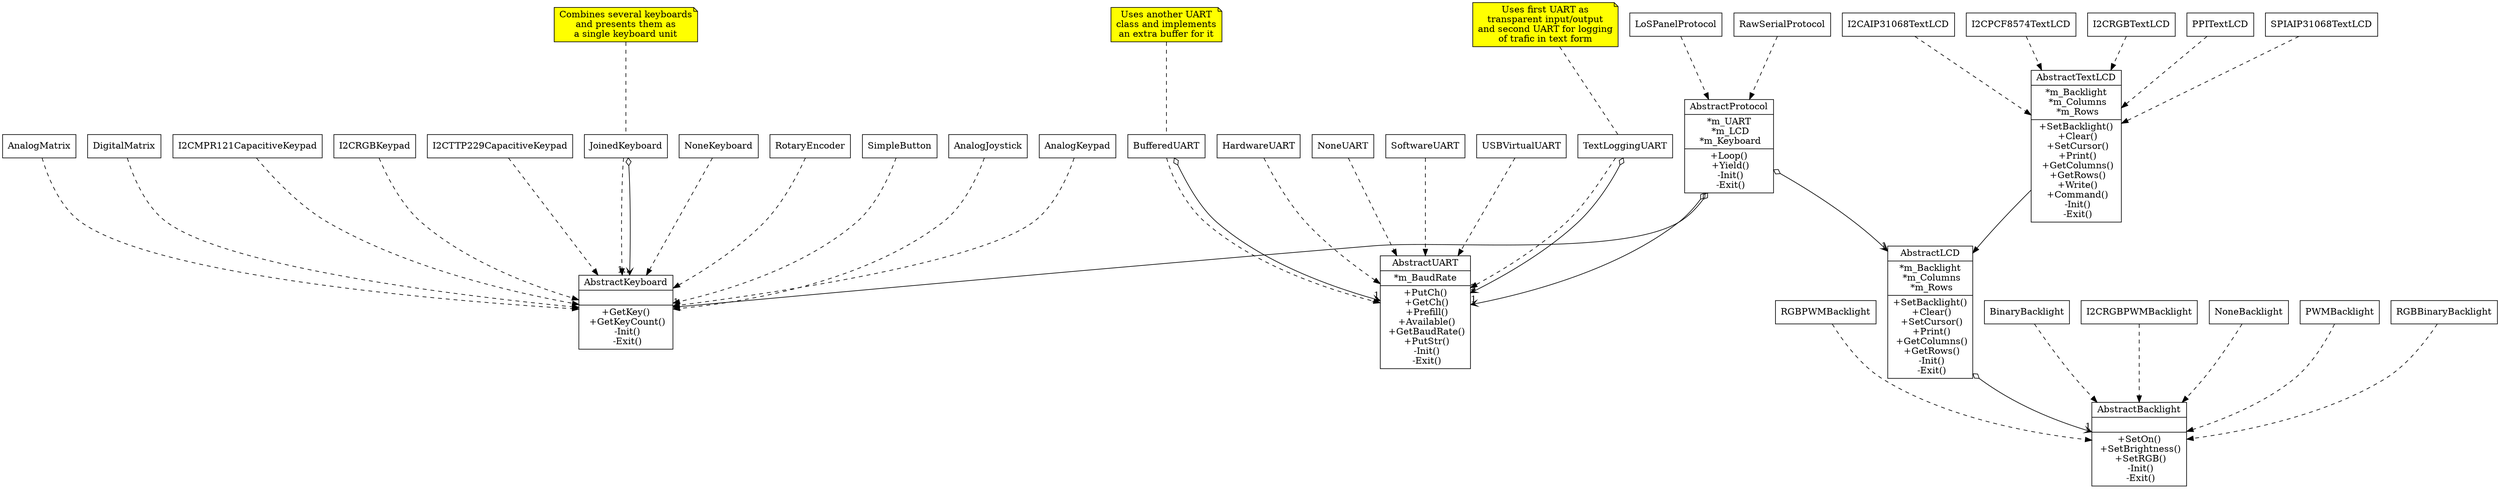digraph class_diagram {
    node [
        shape=record
    ]

    /* Main classes description */
    AbstractProtocol [
        label="{
            AbstractProtocol|
            *m_UART\n
            *m_LCD\n
            *m_Keyboard|
            +Loop()\n
            +Yield()\n
            -Init()\n
            -Exit()
        }"
    ]
    AbstractKeyboard [
        label="{
            AbstractKeyboard||
            +GetKey()\n
            +GetKeyCount()\n
            -Init()\n
            -Exit()
        }"
    ]
    AbstractUART [
        label="{
            AbstractUART|
            *m_BaudRate|
            +PutCh()\n
            +GetCh()\n
            +Prefill()\n
            +Available()\n
            +GetBaudRate()\n
            +PutStr()\n
            -Init()\n
            -Exit()
        }"
    ]
    AbstractLCD [
        label="{
            AbstractLCD|
            *m_Backlight\n
            *m_Columns\n
            *m_Rows|
            +SetBacklight()\n
            +Clear()\n
            +SetCursor()\n
            +Print()\n
            +GetColumns()\n
            +GetRows()\n
            -Init()\n
            -Exit()
        }"
    ]
    AbstractTextLCD [
        label="{
            AbstractTextLCD|
            *m_Backlight\n
            *m_Columns\n
            *m_Rows|
            +SetBacklight()\n
            +Clear()\n
            +SetCursor()\n
            +Print()\n
            +GetColumns()\n
            +GetRows()\n
            +Write()\n
            +Command()\n
            -Init()\n
            -Exit()
        }"
    ]
    AbstractBacklight [
        label="{
            AbstractBacklight||
            +SetOn()\n
            +SetBrightness()\n
            +SetRGB()\n
            -Init()\n
            -Exit()
        }"
    ]

    /* Relationships */
    BinaryBacklight->AbstractBacklight [style=dashed]
    I2CRGBPWMBacklight->AbstractBacklight [style=dashed]
    NoneBacklight->AbstractBacklight [style=dashed]
    PWMBacklight->AbstractBacklight [style=dashed]
    RGBBinaryBacklight->AbstractBacklight [style=dashed]
    RGBPWMBacklight->AbstractBacklight [style=dashed]

    AbstractTextLCD->AbstractLCD [style=solid]
    I2CAIP31068TextLCD->AbstractTextLCD [style=dashed]
    I2CPCF8574TextLCD->AbstractTextLCD [style=dashed]
    I2CRGBTextLCD->AbstractTextLCD [style=dashed]
    PPITextLCD->AbstractTextLCD [style=dashed]
    SPIAIP31068TextLCD->AbstractTextLCD [style=dashed]

    AbstractLCD->AbstractBacklight [style=solid dir=both arrowhead=open arrowtail=ediamond headlabel="1"]

    BufferedUART->AbstractUART [style=dashed]
    BufferedUART->AbstractUART [style=solid dir=both arrowhead=open arrowtail=ediamond headlabel="1"]
    note_for_BufferedUART [shape=note style=filled fillcolor=yellow label="Uses another UART\nclass and implements\nan extra buffer for it"]
    note_for_BufferedUART->BufferedUART [style=dashed dir=none]
    HardwareUART->AbstractUART [style=dashed]
    NoneUART->AbstractUART [style=dashed]
    SoftwareUART->AbstractUART [style=dashed]
    USBVirtualUART->AbstractUART [style=dashed]
    TextLoggingUART->AbstractUART [style=dashed]
    TextLoggingUART->AbstractUART [style=solid dir=both arrowhead=open arrowtail=ediamond headlabel="2"]
    note_for_TextLoggingUART [shape=note style=filled fillcolor=yellow label="Uses first UART as\ntransparent input/output\nand second UART for logging\nof trafic in text form"]
    note_for_TextLoggingUART->TextLoggingUART [style=dashed dir=none]

    AnalogJoystick->AbstractKeyboard [style=dashed]
    AnalogKeypad->AbstractKeyboard [style=dashed]
    AnalogMatrix->AbstractKeyboard [style=dashed]
    DigitalMatrix->AbstractKeyboard [style=dashed]
    I2CMPR121CapacitiveKeypad->AbstractKeyboard [style=dashed]
    I2CRGBKeypad->AbstractKeyboard [style=dashed]
    I2CTTP229CapacitiveKeypad->AbstractKeyboard [style=dashed]
    JoinedKeyboard->AbstractKeyboard [style=dashed]
    JoinedKeyboard->AbstractKeyboard [style=solid dir=both arrowhead=open arrowtail=ediamond headlabel="1.."]
    note_for_JoinedKeyboard [shape=note style=filled fillcolor=yellow label="Combines several keyboards\nand presents them as\na single keyboard unit"]
    note_for_JoinedKeyboard->JoinedKeyboard [style=dashed dir=none]
    NoneKeyboard->AbstractKeyboard [style=dashed]
    RotaryEncoder->AbstractKeyboard [style=dashed]
    SimpleButton->AbstractKeyboard [style=dashed]

    AbstractProtocol->AbstractLCD [style=solid dir=both arrowhead=open arrowtail=ediamond headlabel="1"]
    AbstractProtocol->AbstractUART [style=solid dir=both arrowhead=open arrowtail=ediamond headlabel="1"]
    AbstractProtocol->AbstractKeyboard [style=solid dir=both arrowhead=open arrowtail=ediamond headlabel="1"]
    LoSPanelProtocol->AbstractProtocol [style=dashed]
    RawSerialProtocol->AbstractProtocol [style=dashed]
}
